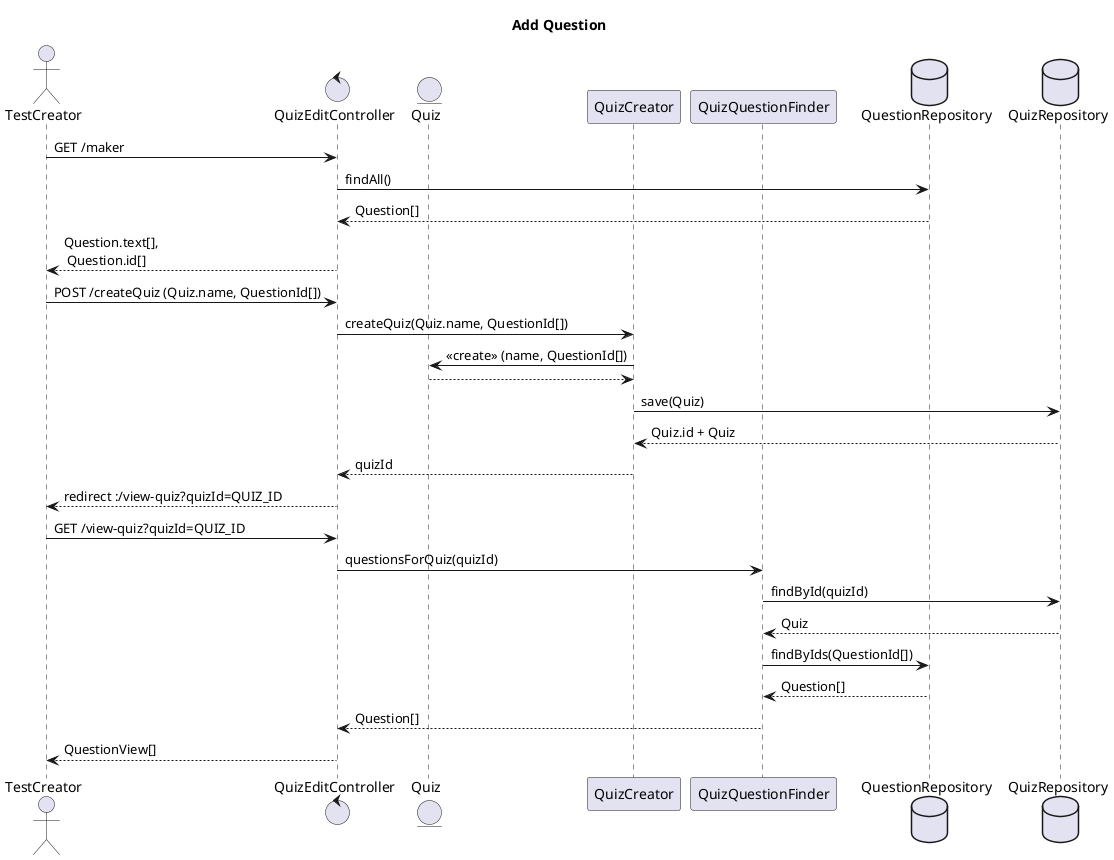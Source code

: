 @startuml
title Add Question

actor       TestCreator as creator
control     QuizEditController  as ctrl
entity Quiz as quiz
participant QuizCreator as quizCreator
participant QuizQuestionFinder as finder
database QuestionRepository as questionRepo
database QuizRepository as quizRepo

creator -> ctrl : GET /maker
ctrl -> questionRepo : findAll()
ctrl <-- questionRepo : Question[]
creator <-- ctrl : Question.text[], \n Question.id[]

creator -> ctrl : POST /createQuiz (Quiz.name, QuestionId[])
ctrl -> quizCreator : createQuiz(Quiz.name, QuestionId[])
quizCreator -> quiz : <<create>> (name, QuestionId[])
quizCreator <-- quiz
quizCreator -> quizRepo : save(Quiz)
quizCreator <-- quizRepo : Quiz.id + Quiz
ctrl <-- quizCreator : quizId
creator <-- ctrl : redirect :/view-quiz?quizId=QUIZ_ID

creator -> ctrl : GET /view-quiz?quizId=QUIZ_ID
ctrl -> finder : questionsForQuiz(quizId)
finder -> quizRepo : findById(quizId)
finder <-- quizRepo : Quiz
finder -> questionRepo : findByIds(QuestionId[])
finder <-- questionRepo : Question[]
ctrl <-- finder : Question[]
creator <-- ctrl : QuestionView[]
@enduml